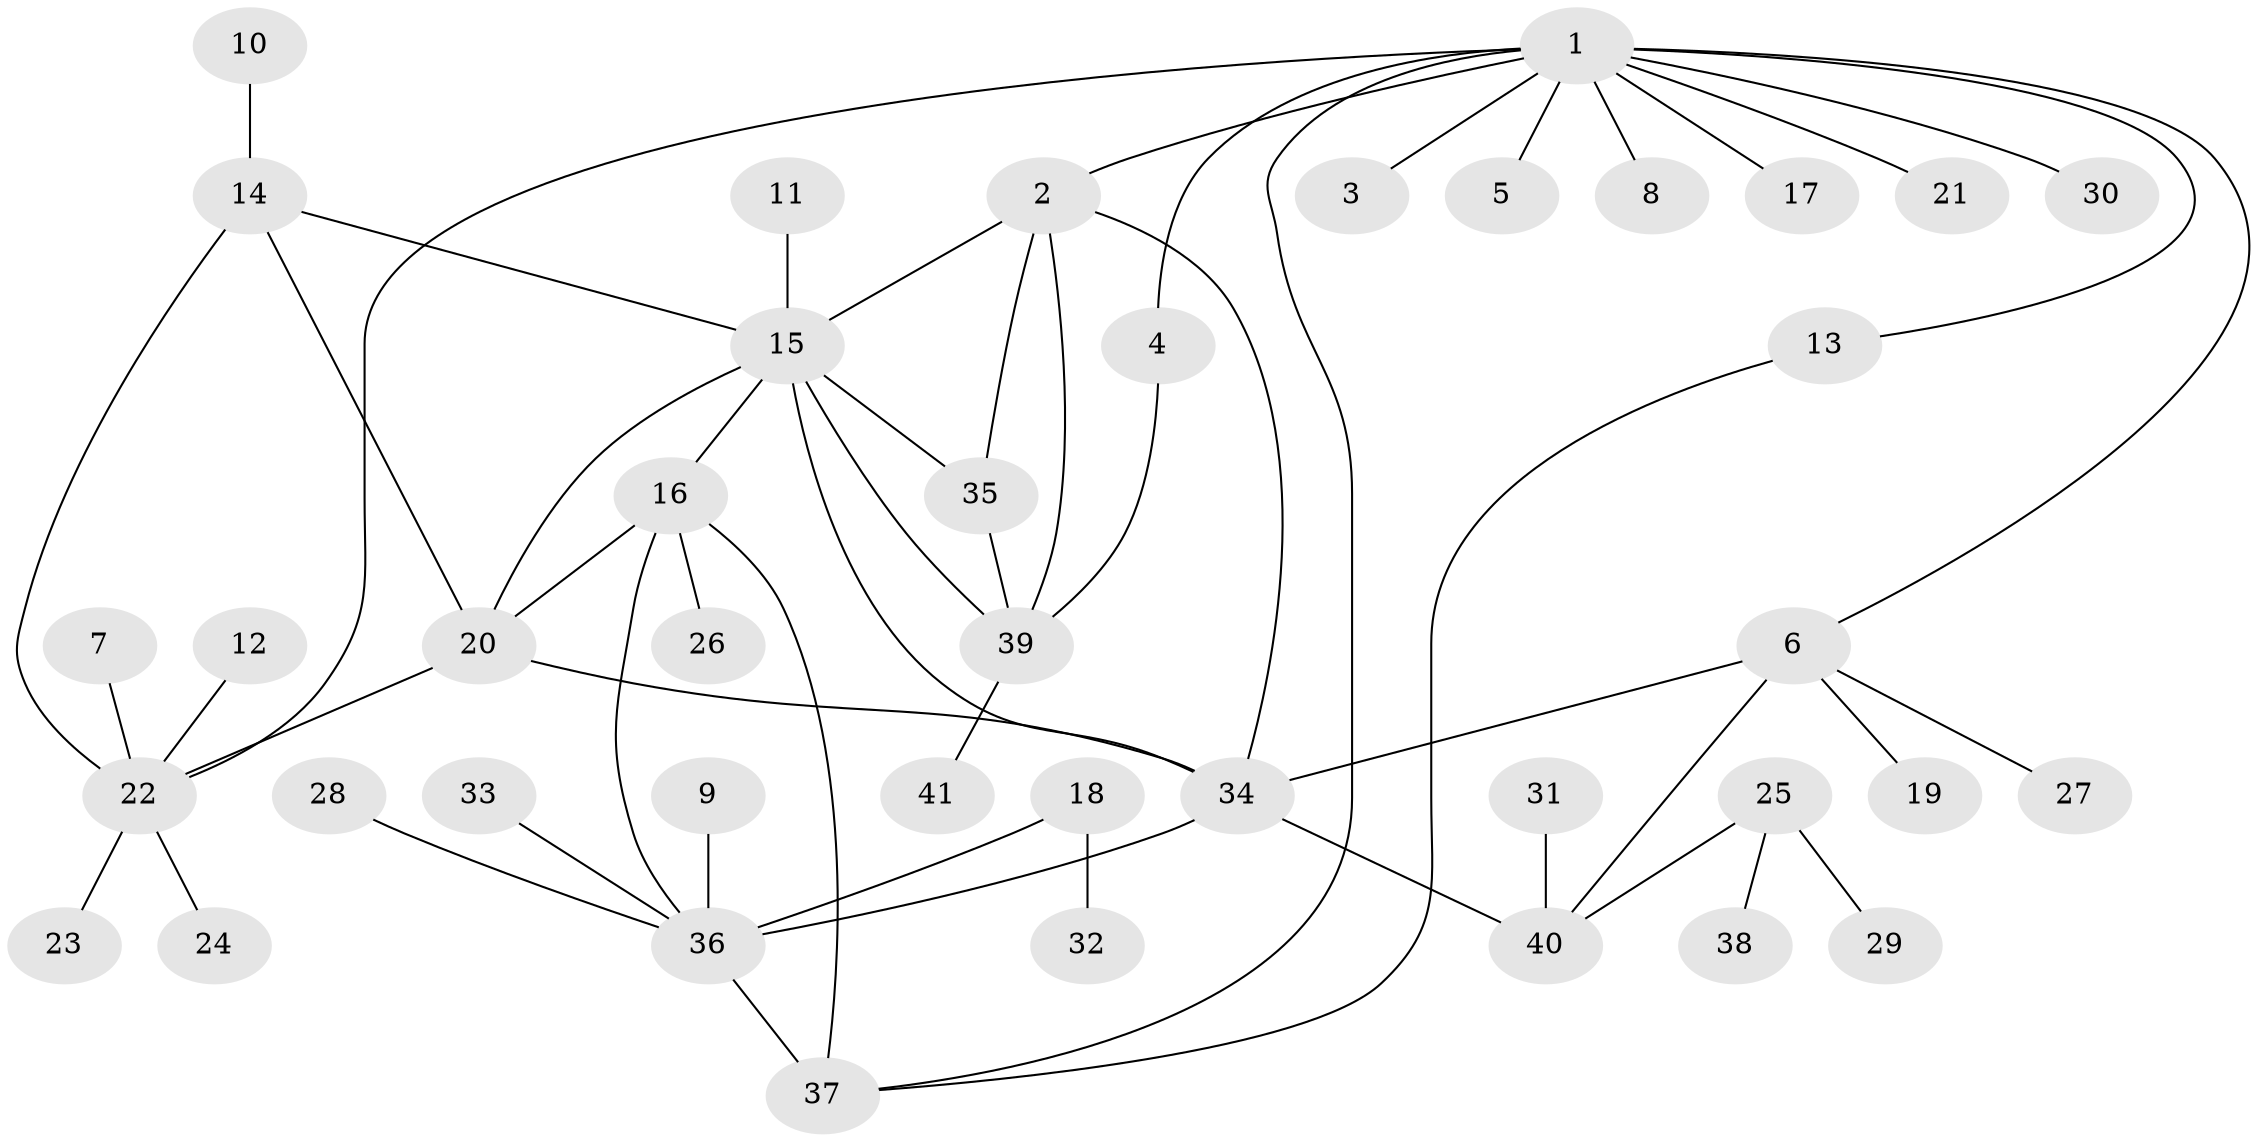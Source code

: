 // original degree distribution, {7: 0.09876543209876543, 5: 0.04938271604938271, 9: 0.012345679012345678, 6: 0.037037037037037035, 4: 0.037037037037037035, 8: 0.012345679012345678, 10: 0.012345679012345678, 1: 0.5555555555555556, 3: 0.04938271604938271, 2: 0.13580246913580246}
// Generated by graph-tools (version 1.1) at 2025/50/03/09/25 03:50:40]
// undirected, 41 vertices, 56 edges
graph export_dot {
graph [start="1"]
  node [color=gray90,style=filled];
  1;
  2;
  3;
  4;
  5;
  6;
  7;
  8;
  9;
  10;
  11;
  12;
  13;
  14;
  15;
  16;
  17;
  18;
  19;
  20;
  21;
  22;
  23;
  24;
  25;
  26;
  27;
  28;
  29;
  30;
  31;
  32;
  33;
  34;
  35;
  36;
  37;
  38;
  39;
  40;
  41;
  1 -- 2 [weight=1.0];
  1 -- 3 [weight=1.0];
  1 -- 4 [weight=1.0];
  1 -- 5 [weight=1.0];
  1 -- 6 [weight=1.0];
  1 -- 8 [weight=1.0];
  1 -- 13 [weight=1.0];
  1 -- 17 [weight=1.0];
  1 -- 21 [weight=1.0];
  1 -- 22 [weight=1.0];
  1 -- 30 [weight=1.0];
  1 -- 37 [weight=1.0];
  2 -- 15 [weight=1.0];
  2 -- 34 [weight=1.0];
  2 -- 35 [weight=1.0];
  2 -- 39 [weight=1.0];
  4 -- 39 [weight=1.0];
  6 -- 19 [weight=1.0];
  6 -- 27 [weight=1.0];
  6 -- 34 [weight=2.0];
  6 -- 40 [weight=1.0];
  7 -- 22 [weight=1.0];
  9 -- 36 [weight=1.0];
  10 -- 14 [weight=1.0];
  11 -- 15 [weight=1.0];
  12 -- 22 [weight=1.0];
  13 -- 37 [weight=1.0];
  14 -- 15 [weight=1.0];
  14 -- 20 [weight=2.0];
  14 -- 22 [weight=2.0];
  15 -- 16 [weight=1.0];
  15 -- 20 [weight=1.0];
  15 -- 34 [weight=2.0];
  15 -- 35 [weight=1.0];
  15 -- 39 [weight=1.0];
  16 -- 20 [weight=1.0];
  16 -- 26 [weight=1.0];
  16 -- 36 [weight=2.0];
  16 -- 37 [weight=1.0];
  18 -- 32 [weight=1.0];
  18 -- 36 [weight=1.0];
  20 -- 22 [weight=1.0];
  20 -- 34 [weight=1.0];
  22 -- 23 [weight=1.0];
  22 -- 24 [weight=1.0];
  25 -- 29 [weight=1.0];
  25 -- 38 [weight=1.0];
  25 -- 40 [weight=1.0];
  28 -- 36 [weight=1.0];
  31 -- 40 [weight=1.0];
  33 -- 36 [weight=1.0];
  34 -- 36 [weight=1.0];
  34 -- 40 [weight=2.0];
  35 -- 39 [weight=1.0];
  36 -- 37 [weight=2.0];
  39 -- 41 [weight=1.0];
}
